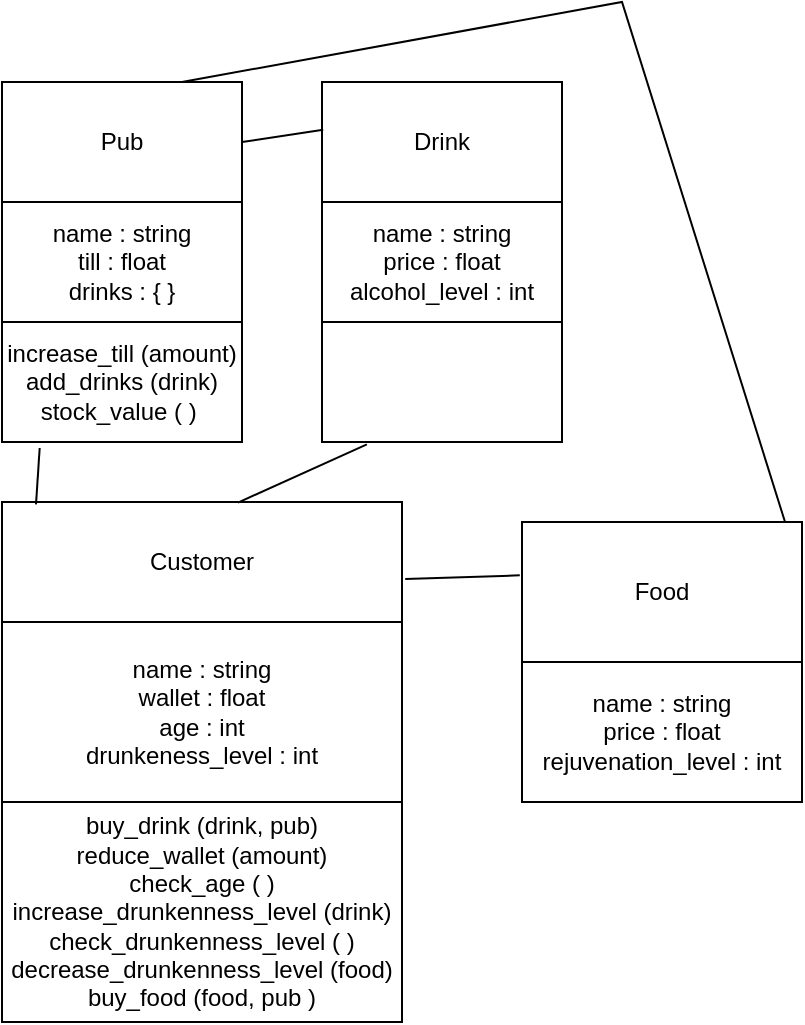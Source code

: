 <mxfile version="21.1.2" type="device">
  <diagram name="Page-1" id="6z0Dl4aJw8HFYp6H6zV8">
    <mxGraphModel dx="182" dy="609" grid="1" gridSize="10" guides="1" tooltips="0" connect="1" arrows="1" fold="1" page="1" pageScale="1" pageWidth="827" pageHeight="1169" math="0" shadow="0">
      <root>
        <mxCell id="0" />
        <mxCell id="1" parent="0" />
        <mxCell id="bbOdkMH_SAM_J6rwZTtk-1" value="Pub" style="rounded=0;whiteSpace=wrap;html=1;" vertex="1" parent="1">
          <mxGeometry x="40" y="80" width="120" height="60" as="geometry" />
        </mxCell>
        <mxCell id="bbOdkMH_SAM_J6rwZTtk-2" value="name : string&lt;br&gt;till : float&lt;br&gt;drinks : { }" style="rounded=0;whiteSpace=wrap;html=1;" vertex="1" parent="1">
          <mxGeometry x="40" y="140" width="120" height="60" as="geometry" />
        </mxCell>
        <mxCell id="bbOdkMH_SAM_J6rwZTtk-3" value="increase_till (amount)&lt;br&gt;add_drinks (drink)&lt;br&gt;stock_value ( )&amp;nbsp;" style="rounded=0;whiteSpace=wrap;html=1;" vertex="1" parent="1">
          <mxGeometry x="40" y="200" width="120" height="60" as="geometry" />
        </mxCell>
        <mxCell id="bbOdkMH_SAM_J6rwZTtk-4" value="Drink" style="rounded=0;whiteSpace=wrap;html=1;" vertex="1" parent="1">
          <mxGeometry x="200" y="80" width="120" height="60" as="geometry" />
        </mxCell>
        <mxCell id="bbOdkMH_SAM_J6rwZTtk-5" value="name : string&lt;br&gt;price : float&lt;br&gt;alcohol_level : int" style="rounded=0;whiteSpace=wrap;html=1;" vertex="1" parent="1">
          <mxGeometry x="200" y="140" width="120" height="60" as="geometry" />
        </mxCell>
        <mxCell id="bbOdkMH_SAM_J6rwZTtk-6" value="" style="rounded=0;whiteSpace=wrap;html=1;" vertex="1" parent="1">
          <mxGeometry x="200" y="200" width="120" height="60" as="geometry" />
        </mxCell>
        <mxCell id="bbOdkMH_SAM_J6rwZTtk-7" value="Customer" style="rounded=0;whiteSpace=wrap;html=1;" vertex="1" parent="1">
          <mxGeometry x="40" y="290" width="200" height="60" as="geometry" />
        </mxCell>
        <mxCell id="bbOdkMH_SAM_J6rwZTtk-8" value="name : string&lt;br&gt;wallet : float&lt;br&gt;age : int&lt;br&gt;drunkeness_level : int" style="rounded=0;whiteSpace=wrap;html=1;" vertex="1" parent="1">
          <mxGeometry x="40" y="350" width="200" height="90" as="geometry" />
        </mxCell>
        <mxCell id="bbOdkMH_SAM_J6rwZTtk-9" value="buy_drink (drink, pub)&lt;br&gt;reduce_wallet (amount)&lt;br&gt;check_age ( )&lt;br&gt;increase_drunkenness_level (drink)&lt;br&gt;check_drunkenness_level ( )&lt;br&gt;decrease_drunkenness_level (food)&lt;br&gt;buy_food (food, pub )" style="rounded=0;whiteSpace=wrap;html=1;" vertex="1" parent="1">
          <mxGeometry x="40" y="440" width="200" height="110" as="geometry" />
        </mxCell>
        <mxCell id="bbOdkMH_SAM_J6rwZTtk-10" value="Food" style="rounded=0;whiteSpace=wrap;html=1;" vertex="1" parent="1">
          <mxGeometry x="300" y="300" width="140" height="70" as="geometry" />
        </mxCell>
        <mxCell id="bbOdkMH_SAM_J6rwZTtk-11" value="name : string&lt;br&gt;price : float&lt;br&gt;rejuvenation_level : int" style="rounded=0;whiteSpace=wrap;html=1;" vertex="1" parent="1">
          <mxGeometry x="300" y="370" width="140" height="70" as="geometry" />
        </mxCell>
        <mxCell id="bbOdkMH_SAM_J6rwZTtk-12" value="" style="endArrow=none;html=1;rounded=0;exitX=1.008;exitY=0.641;exitDx=0;exitDy=0;exitPerimeter=0;entryX=-0.008;entryY=0.381;entryDx=0;entryDy=0;entryPerimeter=0;" edge="1" parent="1" source="bbOdkMH_SAM_J6rwZTtk-7" target="bbOdkMH_SAM_J6rwZTtk-10">
          <mxGeometry width="50" height="50" relative="1" as="geometry">
            <mxPoint x="250" y="380" as="sourcePoint" />
            <mxPoint x="300" y="330" as="targetPoint" />
          </mxGeometry>
        </mxCell>
        <mxCell id="bbOdkMH_SAM_J6rwZTtk-13" value="" style="endArrow=none;html=1;rounded=0;entryX=0.187;entryY=1.02;entryDx=0;entryDy=0;entryPerimeter=0;exitX=0.59;exitY=0.005;exitDx=0;exitDy=0;exitPerimeter=0;" edge="1" parent="1" source="bbOdkMH_SAM_J6rwZTtk-7" target="bbOdkMH_SAM_J6rwZTtk-6">
          <mxGeometry width="50" height="50" relative="1" as="geometry">
            <mxPoint x="160" y="300" as="sourcePoint" />
            <mxPoint x="200" y="260" as="targetPoint" />
          </mxGeometry>
        </mxCell>
        <mxCell id="bbOdkMH_SAM_J6rwZTtk-14" value="" style="endArrow=none;html=1;rounded=0;exitX=0.085;exitY=0.02;exitDx=0;exitDy=0;exitPerimeter=0;entryX=0.157;entryY=1.05;entryDx=0;entryDy=0;entryPerimeter=0;" edge="1" parent="1" source="bbOdkMH_SAM_J6rwZTtk-7" target="bbOdkMH_SAM_J6rwZTtk-3">
          <mxGeometry width="50" height="50" relative="1" as="geometry">
            <mxPoint x="40" y="300" as="sourcePoint" />
            <mxPoint x="90" y="250" as="targetPoint" />
          </mxGeometry>
        </mxCell>
        <mxCell id="bbOdkMH_SAM_J6rwZTtk-15" value="" style="endArrow=none;html=1;rounded=0;exitX=1;exitY=0.5;exitDx=0;exitDy=0;entryX=0.005;entryY=0.398;entryDx=0;entryDy=0;entryPerimeter=0;" edge="1" parent="1" source="bbOdkMH_SAM_J6rwZTtk-1" target="bbOdkMH_SAM_J6rwZTtk-4">
          <mxGeometry width="50" height="50" relative="1" as="geometry">
            <mxPoint x="150" y="150" as="sourcePoint" />
            <mxPoint x="200" y="110" as="targetPoint" />
          </mxGeometry>
        </mxCell>
        <mxCell id="bbOdkMH_SAM_J6rwZTtk-18" value="" style="endArrow=none;html=1;rounded=0;exitX=0.75;exitY=0;exitDx=0;exitDy=0;entryX=0.94;entryY=0.004;entryDx=0;entryDy=0;entryPerimeter=0;" edge="1" parent="1" source="bbOdkMH_SAM_J6rwZTtk-1" target="bbOdkMH_SAM_J6rwZTtk-10">
          <mxGeometry width="50" height="50" relative="1" as="geometry">
            <mxPoint x="290" y="380" as="sourcePoint" />
            <mxPoint x="340" y="330" as="targetPoint" />
            <Array as="points">
              <mxPoint x="350" y="40" />
            </Array>
          </mxGeometry>
        </mxCell>
      </root>
    </mxGraphModel>
  </diagram>
</mxfile>
